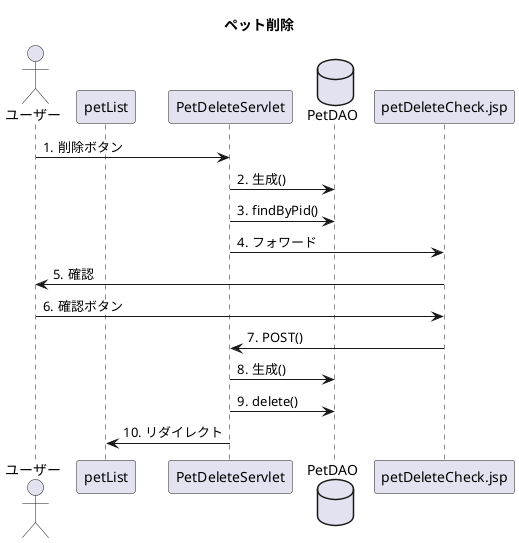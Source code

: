 @startuml
title ペット削除
actor ユーザー
participant petList
participant PetDeleteServlet
database PetDAO
participant petDeleteCheck.jsp
autonumber "#."

ユーザー->PetDeleteServlet : 削除ボタン
PetDeleteServlet->PetDAO : 生成()
PetDeleteServlet->PetDAO : findByPid()
PetDeleteServlet->petDeleteCheck.jsp : フォワード
petDeleteCheck.jsp->ユーザー : 確認
ユーザー->petDeleteCheck.jsp : 確認ボタン
petDeleteCheck.jsp->PetDeleteServlet : POST()
PetDeleteServlet->PetDAO : 生成()
PetDeleteServlet->PetDAO : delete()
PetDeleteServlet->petList : リダイレクト

@enduml
